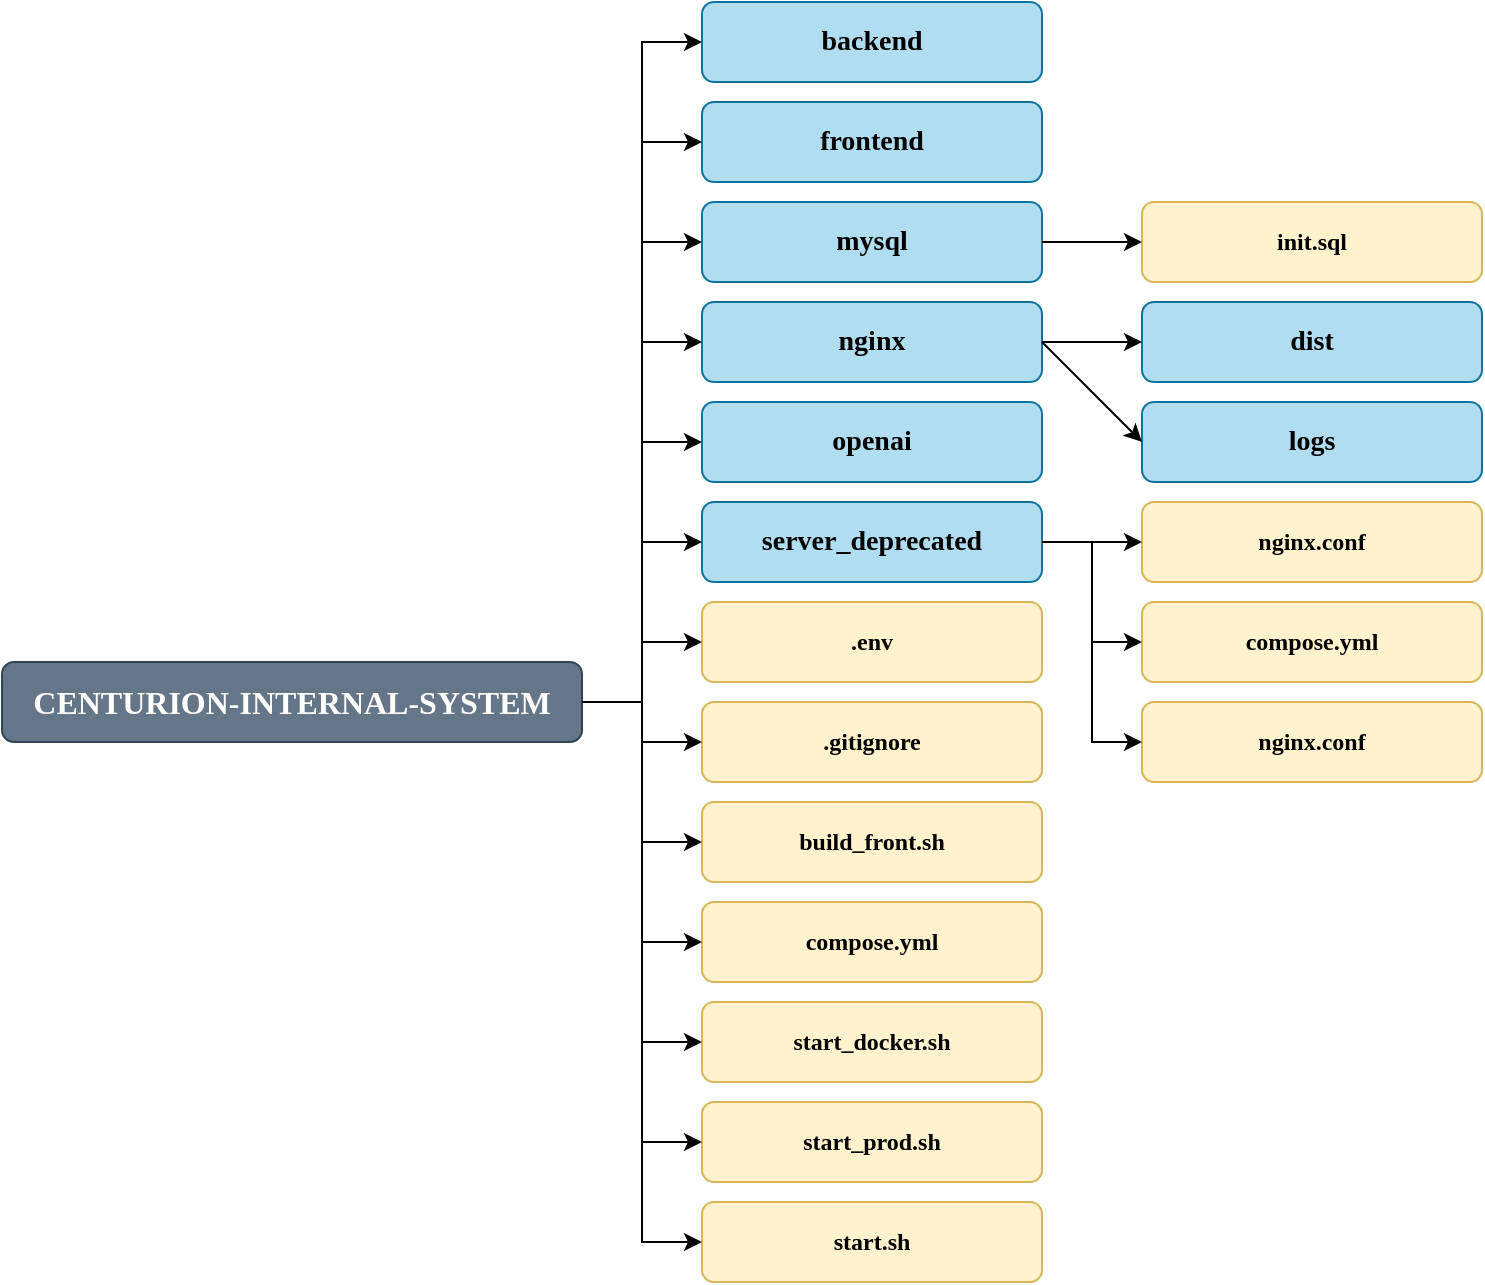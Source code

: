 <mxfile version="27.1.6">
  <diagram name="Página-1" id="xpzPluo15miI81P20Vfw">
    <mxGraphModel dx="1281" dy="626" grid="1" gridSize="10" guides="1" tooltips="1" connect="1" arrows="1" fold="1" page="1" pageScale="1" pageWidth="827" pageHeight="1169" math="0" shadow="0">
      <root>
        <mxCell id="0" />
        <mxCell id="1" parent="0" />
        <mxCell id="wZqcxI1us-QwQES1HW3P-1" value="CENTURION-INTERNAL-SYSTEM" style="rounded=1;whiteSpace=wrap;html=1;fontFamily=Poppins;fontSource=https%3A%2F%2Ffonts.googleapis.com%2Fcss%3Ffamily%3DPoppins;fontStyle=1;fontSize=16;fillColor=#647687;strokeColor=#314354;fontColor=#ffffff;" vertex="1" parent="1">
          <mxGeometry x="10" y="500" width="290" height="40" as="geometry" />
        </mxCell>
        <mxCell id="wZqcxI1us-QwQES1HW3P-2" value="backend" style="rounded=1;whiteSpace=wrap;html=1;fontFamily=Poppins;fontSource=https%3A%2F%2Ffonts.googleapis.com%2Fcss%3Ffamily%3DPoppins;fontStyle=1;fontSize=14;fillColor=#b1ddf0;strokeColor=#10739e;" vertex="1" parent="1">
          <mxGeometry x="360" y="170" width="170" height="40" as="geometry" />
        </mxCell>
        <mxCell id="wZqcxI1us-QwQES1HW3P-3" value="frontend" style="rounded=1;whiteSpace=wrap;html=1;fontFamily=Poppins;fontSource=https%3A%2F%2Ffonts.googleapis.com%2Fcss%3Ffamily%3DPoppins;fontStyle=1;fontSize=14;fillColor=#b1ddf0;strokeColor=#10739e;" vertex="1" parent="1">
          <mxGeometry x="360" y="220" width="170" height="40" as="geometry" />
        </mxCell>
        <mxCell id="wZqcxI1us-QwQES1HW3P-4" value="mysql" style="rounded=1;whiteSpace=wrap;html=1;fontFamily=Poppins;fontSource=https%3A%2F%2Ffonts.googleapis.com%2Fcss%3Ffamily%3DPoppins;fontStyle=1;fontSize=14;fillColor=#b1ddf0;strokeColor=#10739e;" vertex="1" parent="1">
          <mxGeometry x="360" y="270" width="170" height="40" as="geometry" />
        </mxCell>
        <mxCell id="wZqcxI1us-QwQES1HW3P-5" value="nginx" style="rounded=1;whiteSpace=wrap;html=1;fontFamily=Poppins;fontSource=https%3A%2F%2Ffonts.googleapis.com%2Fcss%3Ffamily%3DPoppins;fontStyle=1;fontSize=14;fillColor=#b1ddf0;strokeColor=#10739e;" vertex="1" parent="1">
          <mxGeometry x="360" y="320" width="170" height="40" as="geometry" />
        </mxCell>
        <mxCell id="wZqcxI1us-QwQES1HW3P-6" value="openai" style="rounded=1;whiteSpace=wrap;html=1;fontFamily=Poppins;fontSource=https%3A%2F%2Ffonts.googleapis.com%2Fcss%3Ffamily%3DPoppins;fontStyle=1;fontSize=14;fillColor=#b1ddf0;strokeColor=#10739e;" vertex="1" parent="1">
          <mxGeometry x="360" y="370" width="170" height="40" as="geometry" />
        </mxCell>
        <mxCell id="wZqcxI1us-QwQES1HW3P-7" value="server_deprecated" style="rounded=1;whiteSpace=wrap;html=1;fontFamily=Poppins;fontSource=https%3A%2F%2Ffonts.googleapis.com%2Fcss%3Ffamily%3DPoppins;fontStyle=1;fontSize=14;fillColor=#b1ddf0;strokeColor=#10739e;" vertex="1" parent="1">
          <mxGeometry x="360" y="420" width="170" height="40" as="geometry" />
        </mxCell>
        <mxCell id="wZqcxI1us-QwQES1HW3P-9" value=".env" style="rounded=1;whiteSpace=wrap;html=1;fillColor=#fff2cc;strokeColor=#d6b656;fontStyle=1;fontFamily=Poppins;fontSource=https%3A%2F%2Ffonts.googleapis.com%2Fcss%3Ffamily%3DPoppins;" vertex="1" parent="1">
          <mxGeometry x="360" y="470" width="170" height="40" as="geometry" />
        </mxCell>
        <mxCell id="wZqcxI1us-QwQES1HW3P-11" value=".gitignore" style="rounded=1;whiteSpace=wrap;html=1;fillColor=#fff2cc;strokeColor=#d6b656;fontStyle=1;fontFamily=Poppins;fontSource=https%3A%2F%2Ffonts.googleapis.com%2Fcss%3Ffamily%3DPoppins;" vertex="1" parent="1">
          <mxGeometry x="360" y="520" width="170" height="40" as="geometry" />
        </mxCell>
        <mxCell id="wZqcxI1us-QwQES1HW3P-12" value="build_front.sh" style="rounded=1;whiteSpace=wrap;html=1;fillColor=#fff2cc;strokeColor=#d6b656;fontStyle=1;fontFamily=Poppins;fontSource=https%3A%2F%2Ffonts.googleapis.com%2Fcss%3Ffamily%3DPoppins;" vertex="1" parent="1">
          <mxGeometry x="360" y="570" width="170" height="40" as="geometry" />
        </mxCell>
        <mxCell id="wZqcxI1us-QwQES1HW3P-13" value="compose.yml" style="rounded=1;whiteSpace=wrap;html=1;fillColor=#fff2cc;strokeColor=#d6b656;fontStyle=1;fontFamily=Poppins;fontSource=https%3A%2F%2Ffonts.googleapis.com%2Fcss%3Ffamily%3DPoppins;" vertex="1" parent="1">
          <mxGeometry x="360" y="620" width="170" height="40" as="geometry" />
        </mxCell>
        <mxCell id="wZqcxI1us-QwQES1HW3P-14" value="start_docker.sh" style="rounded=1;whiteSpace=wrap;html=1;fillColor=#fff2cc;strokeColor=#d6b656;fontStyle=1;fontFamily=Poppins;fontSource=https%3A%2F%2Ffonts.googleapis.com%2Fcss%3Ffamily%3DPoppins;" vertex="1" parent="1">
          <mxGeometry x="360" y="670" width="170" height="40" as="geometry" />
        </mxCell>
        <mxCell id="wZqcxI1us-QwQES1HW3P-15" value="start_prod.sh" style="rounded=1;whiteSpace=wrap;html=1;fillColor=#fff2cc;strokeColor=#d6b656;fontStyle=1;fontFamily=Poppins;fontSource=https%3A%2F%2Ffonts.googleapis.com%2Fcss%3Ffamily%3DPoppins;" vertex="1" parent="1">
          <mxGeometry x="360" y="720" width="170" height="40" as="geometry" />
        </mxCell>
        <mxCell id="wZqcxI1us-QwQES1HW3P-16" value="start.sh" style="rounded=1;whiteSpace=wrap;html=1;fillColor=#fff2cc;strokeColor=#d6b656;fontStyle=1;fontFamily=Poppins;fontSource=https%3A%2F%2Ffonts.googleapis.com%2Fcss%3Ffamily%3DPoppins;" vertex="1" parent="1">
          <mxGeometry x="360" y="770" width="170" height="40" as="geometry" />
        </mxCell>
        <mxCell id="wZqcxI1us-QwQES1HW3P-17" value="init.sql" style="rounded=1;whiteSpace=wrap;html=1;fillColor=#fff2cc;strokeColor=#d6b656;fontStyle=1;fontFamily=Poppins;fontSource=https%3A%2F%2Ffonts.googleapis.com%2Fcss%3Ffamily%3DPoppins;" vertex="1" parent="1">
          <mxGeometry x="580" y="270" width="170" height="40" as="geometry" />
        </mxCell>
        <mxCell id="wZqcxI1us-QwQES1HW3P-18" value="dist" style="rounded=1;whiteSpace=wrap;html=1;fontFamily=Poppins;fontSource=https%3A%2F%2Ffonts.googleapis.com%2Fcss%3Ffamily%3DPoppins;fontStyle=1;fontSize=14;fillColor=#b1ddf0;strokeColor=#10739e;" vertex="1" parent="1">
          <mxGeometry x="580" y="320" width="170" height="40" as="geometry" />
        </mxCell>
        <mxCell id="wZqcxI1us-QwQES1HW3P-19" value="logs" style="rounded=1;whiteSpace=wrap;html=1;fontFamily=Poppins;fontSource=https%3A%2F%2Ffonts.googleapis.com%2Fcss%3Ffamily%3DPoppins;fontStyle=1;fontSize=14;fillColor=#b1ddf0;strokeColor=#10739e;" vertex="1" parent="1">
          <mxGeometry x="580" y="370" width="170" height="40" as="geometry" />
        </mxCell>
        <mxCell id="wZqcxI1us-QwQES1HW3P-20" value="nginx.conf" style="rounded=1;whiteSpace=wrap;html=1;fillColor=#fff2cc;strokeColor=#d6b656;fontStyle=1;fontFamily=Poppins;fontSource=https%3A%2F%2Ffonts.googleapis.com%2Fcss%3Ffamily%3DPoppins;" vertex="1" parent="1">
          <mxGeometry x="580" y="420" width="170" height="40" as="geometry" />
        </mxCell>
        <mxCell id="wZqcxI1us-QwQES1HW3P-21" value="compose.yml" style="rounded=1;whiteSpace=wrap;html=1;fillColor=#fff2cc;strokeColor=#d6b656;fontStyle=1;fontFamily=Poppins;fontSource=https%3A%2F%2Ffonts.googleapis.com%2Fcss%3Ffamily%3DPoppins;" vertex="1" parent="1">
          <mxGeometry x="580" y="470" width="170" height="40" as="geometry" />
        </mxCell>
        <mxCell id="wZqcxI1us-QwQES1HW3P-22" value="nginx.conf" style="rounded=1;whiteSpace=wrap;html=1;fillColor=#fff2cc;strokeColor=#d6b656;fontStyle=1;fontFamily=Poppins;fontSource=https%3A%2F%2Ffonts.googleapis.com%2Fcss%3Ffamily%3DPoppins;" vertex="1" parent="1">
          <mxGeometry x="580" y="520" width="170" height="40" as="geometry" />
        </mxCell>
        <mxCell id="wZqcxI1us-QwQES1HW3P-23" value="" style="endArrow=classic;html=1;rounded=0;entryX=0;entryY=0.5;entryDx=0;entryDy=0;" edge="1" parent="1" source="wZqcxI1us-QwQES1HW3P-4" target="wZqcxI1us-QwQES1HW3P-17">
          <mxGeometry width="50" height="50" relative="1" as="geometry">
            <mxPoint x="390" y="450" as="sourcePoint" />
            <mxPoint x="440" y="400" as="targetPoint" />
          </mxGeometry>
        </mxCell>
        <mxCell id="wZqcxI1us-QwQES1HW3P-24" value="" style="endArrow=classic;html=1;rounded=0;entryX=0;entryY=0.5;entryDx=0;entryDy=0;" edge="1" parent="1" source="wZqcxI1us-QwQES1HW3P-5" target="wZqcxI1us-QwQES1HW3P-18">
          <mxGeometry width="50" height="50" relative="1" as="geometry">
            <mxPoint x="390" y="450" as="sourcePoint" />
            <mxPoint x="440" y="400" as="targetPoint" />
          </mxGeometry>
        </mxCell>
        <mxCell id="wZqcxI1us-QwQES1HW3P-25" value="" style="endArrow=classic;html=1;rounded=0;entryX=0;entryY=0.5;entryDx=0;entryDy=0;exitX=1;exitY=0.5;exitDx=0;exitDy=0;" edge="1" parent="1" source="wZqcxI1us-QwQES1HW3P-5" target="wZqcxI1us-QwQES1HW3P-19">
          <mxGeometry width="50" height="50" relative="1" as="geometry">
            <mxPoint x="390" y="450" as="sourcePoint" />
            <mxPoint x="440" y="400" as="targetPoint" />
          </mxGeometry>
        </mxCell>
        <mxCell id="wZqcxI1us-QwQES1HW3P-26" value="" style="endArrow=classic;html=1;rounded=0;entryX=0;entryY=0.5;entryDx=0;entryDy=0;exitX=1;exitY=0.5;exitDx=0;exitDy=0;edgeStyle=orthogonalEdgeStyle;" edge="1" parent="1" source="wZqcxI1us-QwQES1HW3P-7" target="wZqcxI1us-QwQES1HW3P-20">
          <mxGeometry width="50" height="50" relative="1" as="geometry">
            <mxPoint x="390" y="450" as="sourcePoint" />
            <mxPoint x="440" y="400" as="targetPoint" />
          </mxGeometry>
        </mxCell>
        <mxCell id="wZqcxI1us-QwQES1HW3P-27" value="" style="endArrow=classic;html=1;rounded=0;entryX=0;entryY=0.5;entryDx=0;entryDy=0;exitX=1;exitY=0.5;exitDx=0;exitDy=0;edgeStyle=orthogonalEdgeStyle;" edge="1" parent="1" source="wZqcxI1us-QwQES1HW3P-7" target="wZqcxI1us-QwQES1HW3P-21">
          <mxGeometry width="50" height="50" relative="1" as="geometry">
            <mxPoint x="390" y="450" as="sourcePoint" />
            <mxPoint x="440" y="400" as="targetPoint" />
          </mxGeometry>
        </mxCell>
        <mxCell id="wZqcxI1us-QwQES1HW3P-28" value="" style="endArrow=classic;html=1;rounded=0;entryX=0;entryY=0.5;entryDx=0;entryDy=0;edgeStyle=orthogonalEdgeStyle;exitX=1;exitY=0.5;exitDx=0;exitDy=0;" edge="1" parent="1" source="wZqcxI1us-QwQES1HW3P-7" target="wZqcxI1us-QwQES1HW3P-22">
          <mxGeometry width="50" height="50" relative="1" as="geometry">
            <mxPoint x="390" y="450" as="sourcePoint" />
            <mxPoint x="440" y="400" as="targetPoint" />
          </mxGeometry>
        </mxCell>
        <mxCell id="wZqcxI1us-QwQES1HW3P-29" value="" style="endArrow=classic;html=1;rounded=0;exitX=1;exitY=0.5;exitDx=0;exitDy=0;entryX=0;entryY=0.5;entryDx=0;entryDy=0;edgeStyle=orthogonalEdgeStyle;" edge="1" parent="1" source="wZqcxI1us-QwQES1HW3P-1" target="wZqcxI1us-QwQES1HW3P-2">
          <mxGeometry width="50" height="50" relative="1" as="geometry">
            <mxPoint x="390" y="450" as="sourcePoint" />
            <mxPoint x="440" y="400" as="targetPoint" />
          </mxGeometry>
        </mxCell>
        <mxCell id="wZqcxI1us-QwQES1HW3P-30" value="" style="endArrow=classic;html=1;rounded=0;exitX=1;exitY=0.5;exitDx=0;exitDy=0;entryX=0;entryY=0.5;entryDx=0;entryDy=0;edgeStyle=orthogonalEdgeStyle;" edge="1" parent="1" source="wZqcxI1us-QwQES1HW3P-1" target="wZqcxI1us-QwQES1HW3P-3">
          <mxGeometry width="50" height="50" relative="1" as="geometry">
            <mxPoint x="390" y="450" as="sourcePoint" />
            <mxPoint x="440" y="400" as="targetPoint" />
          </mxGeometry>
        </mxCell>
        <mxCell id="wZqcxI1us-QwQES1HW3P-31" value="" style="endArrow=classic;html=1;rounded=0;exitX=1;exitY=0.5;exitDx=0;exitDy=0;entryX=0;entryY=0.5;entryDx=0;entryDy=0;edgeStyle=orthogonalEdgeStyle;" edge="1" parent="1" source="wZqcxI1us-QwQES1HW3P-1" target="wZqcxI1us-QwQES1HW3P-4">
          <mxGeometry width="50" height="50" relative="1" as="geometry">
            <mxPoint x="390" y="450" as="sourcePoint" />
            <mxPoint x="440" y="400" as="targetPoint" />
          </mxGeometry>
        </mxCell>
        <mxCell id="wZqcxI1us-QwQES1HW3P-32" value="" style="endArrow=classic;html=1;rounded=0;exitX=1;exitY=0.5;exitDx=0;exitDy=0;entryX=0;entryY=0.5;entryDx=0;entryDy=0;edgeStyle=orthogonalEdgeStyle;" edge="1" parent="1" source="wZqcxI1us-QwQES1HW3P-1" target="wZqcxI1us-QwQES1HW3P-5">
          <mxGeometry width="50" height="50" relative="1" as="geometry">
            <mxPoint x="390" y="450" as="sourcePoint" />
            <mxPoint x="440" y="400" as="targetPoint" />
          </mxGeometry>
        </mxCell>
        <mxCell id="wZqcxI1us-QwQES1HW3P-33" value="" style="endArrow=classic;html=1;rounded=0;exitX=1;exitY=0.5;exitDx=0;exitDy=0;entryX=0;entryY=0.5;entryDx=0;entryDy=0;edgeStyle=orthogonalEdgeStyle;" edge="1" parent="1" source="wZqcxI1us-QwQES1HW3P-1" target="wZqcxI1us-QwQES1HW3P-6">
          <mxGeometry width="50" height="50" relative="1" as="geometry">
            <mxPoint x="390" y="450" as="sourcePoint" />
            <mxPoint x="440" y="400" as="targetPoint" />
          </mxGeometry>
        </mxCell>
        <mxCell id="wZqcxI1us-QwQES1HW3P-34" value="" style="endArrow=classic;html=1;rounded=0;exitX=1;exitY=0.5;exitDx=0;exitDy=0;entryX=0;entryY=0.5;entryDx=0;entryDy=0;edgeStyle=orthogonalEdgeStyle;" edge="1" parent="1" source="wZqcxI1us-QwQES1HW3P-1" target="wZqcxI1us-QwQES1HW3P-7">
          <mxGeometry width="50" height="50" relative="1" as="geometry">
            <mxPoint x="390" y="450" as="sourcePoint" />
            <mxPoint x="440" y="400" as="targetPoint" />
          </mxGeometry>
        </mxCell>
        <mxCell id="wZqcxI1us-QwQES1HW3P-35" value="" style="endArrow=classic;html=1;rounded=0;exitX=1;exitY=0.5;exitDx=0;exitDy=0;entryX=0;entryY=0.5;entryDx=0;entryDy=0;edgeStyle=orthogonalEdgeStyle;" edge="1" parent="1" source="wZqcxI1us-QwQES1HW3P-1" target="wZqcxI1us-QwQES1HW3P-9">
          <mxGeometry width="50" height="50" relative="1" as="geometry">
            <mxPoint x="390" y="450" as="sourcePoint" />
            <mxPoint x="440" y="400" as="targetPoint" />
          </mxGeometry>
        </mxCell>
        <mxCell id="wZqcxI1us-QwQES1HW3P-36" value="" style="endArrow=classic;html=1;rounded=0;exitX=1;exitY=0.5;exitDx=0;exitDy=0;entryX=0;entryY=0.5;entryDx=0;entryDy=0;edgeStyle=orthogonalEdgeStyle;" edge="1" parent="1" source="wZqcxI1us-QwQES1HW3P-1" target="wZqcxI1us-QwQES1HW3P-11">
          <mxGeometry width="50" height="50" relative="1" as="geometry">
            <mxPoint x="390" y="640" as="sourcePoint" />
            <mxPoint x="440" y="590" as="targetPoint" />
          </mxGeometry>
        </mxCell>
        <mxCell id="wZqcxI1us-QwQES1HW3P-37" value="" style="endArrow=classic;html=1;rounded=0;exitX=1;exitY=0.5;exitDx=0;exitDy=0;entryX=0;entryY=0.5;entryDx=0;entryDy=0;edgeStyle=orthogonalEdgeStyle;" edge="1" parent="1" source="wZqcxI1us-QwQES1HW3P-1" target="wZqcxI1us-QwQES1HW3P-12">
          <mxGeometry width="50" height="50" relative="1" as="geometry">
            <mxPoint x="390" y="640" as="sourcePoint" />
            <mxPoint x="440" y="590" as="targetPoint" />
          </mxGeometry>
        </mxCell>
        <mxCell id="wZqcxI1us-QwQES1HW3P-38" value="" style="endArrow=classic;html=1;rounded=0;exitX=1;exitY=0.5;exitDx=0;exitDy=0;entryX=0;entryY=0.5;entryDx=0;entryDy=0;edgeStyle=orthogonalEdgeStyle;" edge="1" parent="1" source="wZqcxI1us-QwQES1HW3P-1" target="wZqcxI1us-QwQES1HW3P-13">
          <mxGeometry width="50" height="50" relative="1" as="geometry">
            <mxPoint x="390" y="640" as="sourcePoint" />
            <mxPoint x="440" y="590" as="targetPoint" />
          </mxGeometry>
        </mxCell>
        <mxCell id="wZqcxI1us-QwQES1HW3P-39" value="" style="endArrow=classic;html=1;rounded=0;exitX=1;exitY=0.5;exitDx=0;exitDy=0;entryX=0;entryY=0.5;entryDx=0;entryDy=0;edgeStyle=orthogonalEdgeStyle;" edge="1" parent="1" source="wZqcxI1us-QwQES1HW3P-1" target="wZqcxI1us-QwQES1HW3P-14">
          <mxGeometry width="50" height="50" relative="1" as="geometry">
            <mxPoint x="390" y="640" as="sourcePoint" />
            <mxPoint x="440" y="590" as="targetPoint" />
          </mxGeometry>
        </mxCell>
        <mxCell id="wZqcxI1us-QwQES1HW3P-40" value="" style="endArrow=classic;html=1;rounded=0;exitX=1;exitY=0.5;exitDx=0;exitDy=0;entryX=0;entryY=0.5;entryDx=0;entryDy=0;edgeStyle=orthogonalEdgeStyle;" edge="1" parent="1" source="wZqcxI1us-QwQES1HW3P-1" target="wZqcxI1us-QwQES1HW3P-15">
          <mxGeometry width="50" height="50" relative="1" as="geometry">
            <mxPoint x="390" y="640" as="sourcePoint" />
            <mxPoint x="440" y="590" as="targetPoint" />
          </mxGeometry>
        </mxCell>
        <mxCell id="wZqcxI1us-QwQES1HW3P-41" value="" style="endArrow=classic;html=1;rounded=0;exitX=1;exitY=0.5;exitDx=0;exitDy=0;entryX=0;entryY=0.5;entryDx=0;entryDy=0;edgeStyle=orthogonalEdgeStyle;" edge="1" parent="1" source="wZqcxI1us-QwQES1HW3P-1" target="wZqcxI1us-QwQES1HW3P-16">
          <mxGeometry width="50" height="50" relative="1" as="geometry">
            <mxPoint x="390" y="640" as="sourcePoint" />
            <mxPoint x="440" y="590" as="targetPoint" />
          </mxGeometry>
        </mxCell>
      </root>
    </mxGraphModel>
  </diagram>
</mxfile>
